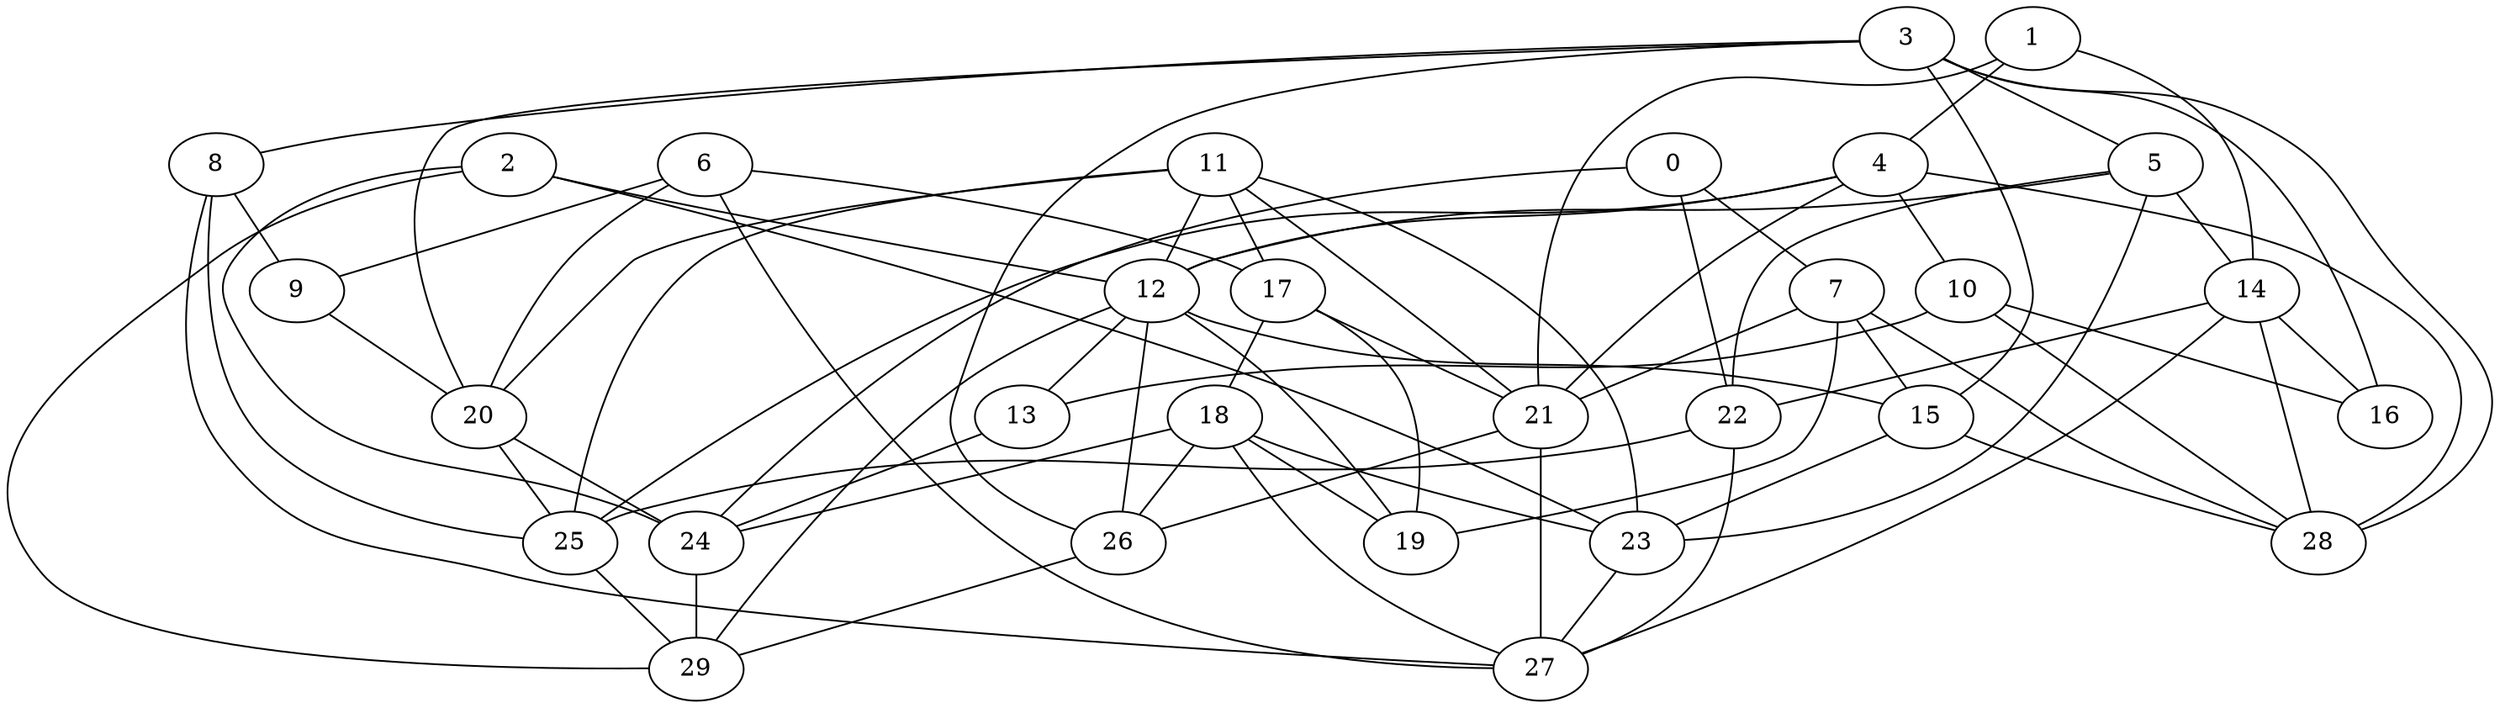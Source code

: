 
graph graphname {
    0 -- 24
0 -- 22
0 -- 7
1 -- 4
1 -- 21
1 -- 14
2 -- 24
2 -- 12
2 -- 29
2 -- 23
3 -- 5
3 -- 8
3 -- 15
3 -- 16
3 -- 20
3 -- 26
3 -- 28
4 -- 10
4 -- 12
4 -- 21
4 -- 25
4 -- 28
5 -- 12
5 -- 14
5 -- 22
5 -- 23
6 -- 17
6 -- 27
6 -- 20
6 -- 9
7 -- 19
7 -- 28
7 -- 21
7 -- 15
8 -- 27
8 -- 9
8 -- 25
9 -- 20
10 -- 16
10 -- 28
10 -- 13
11 -- 12
11 -- 17
11 -- 20
11 -- 21
11 -- 23
11 -- 25
12 -- 13
12 -- 15
12 -- 19
12 -- 26
12 -- 29
13 -- 24
14 -- 16
14 -- 22
14 -- 27
14 -- 28
15 -- 23
15 -- 28
17 -- 19
17 -- 18
17 -- 21
18 -- 19
18 -- 23
18 -- 24
18 -- 26
18 -- 27
20 -- 24
20 -- 25
21 -- 26
21 -- 27
22 -- 25
22 -- 27
23 -- 27
24 -- 29
25 -- 29
26 -- 29

}
